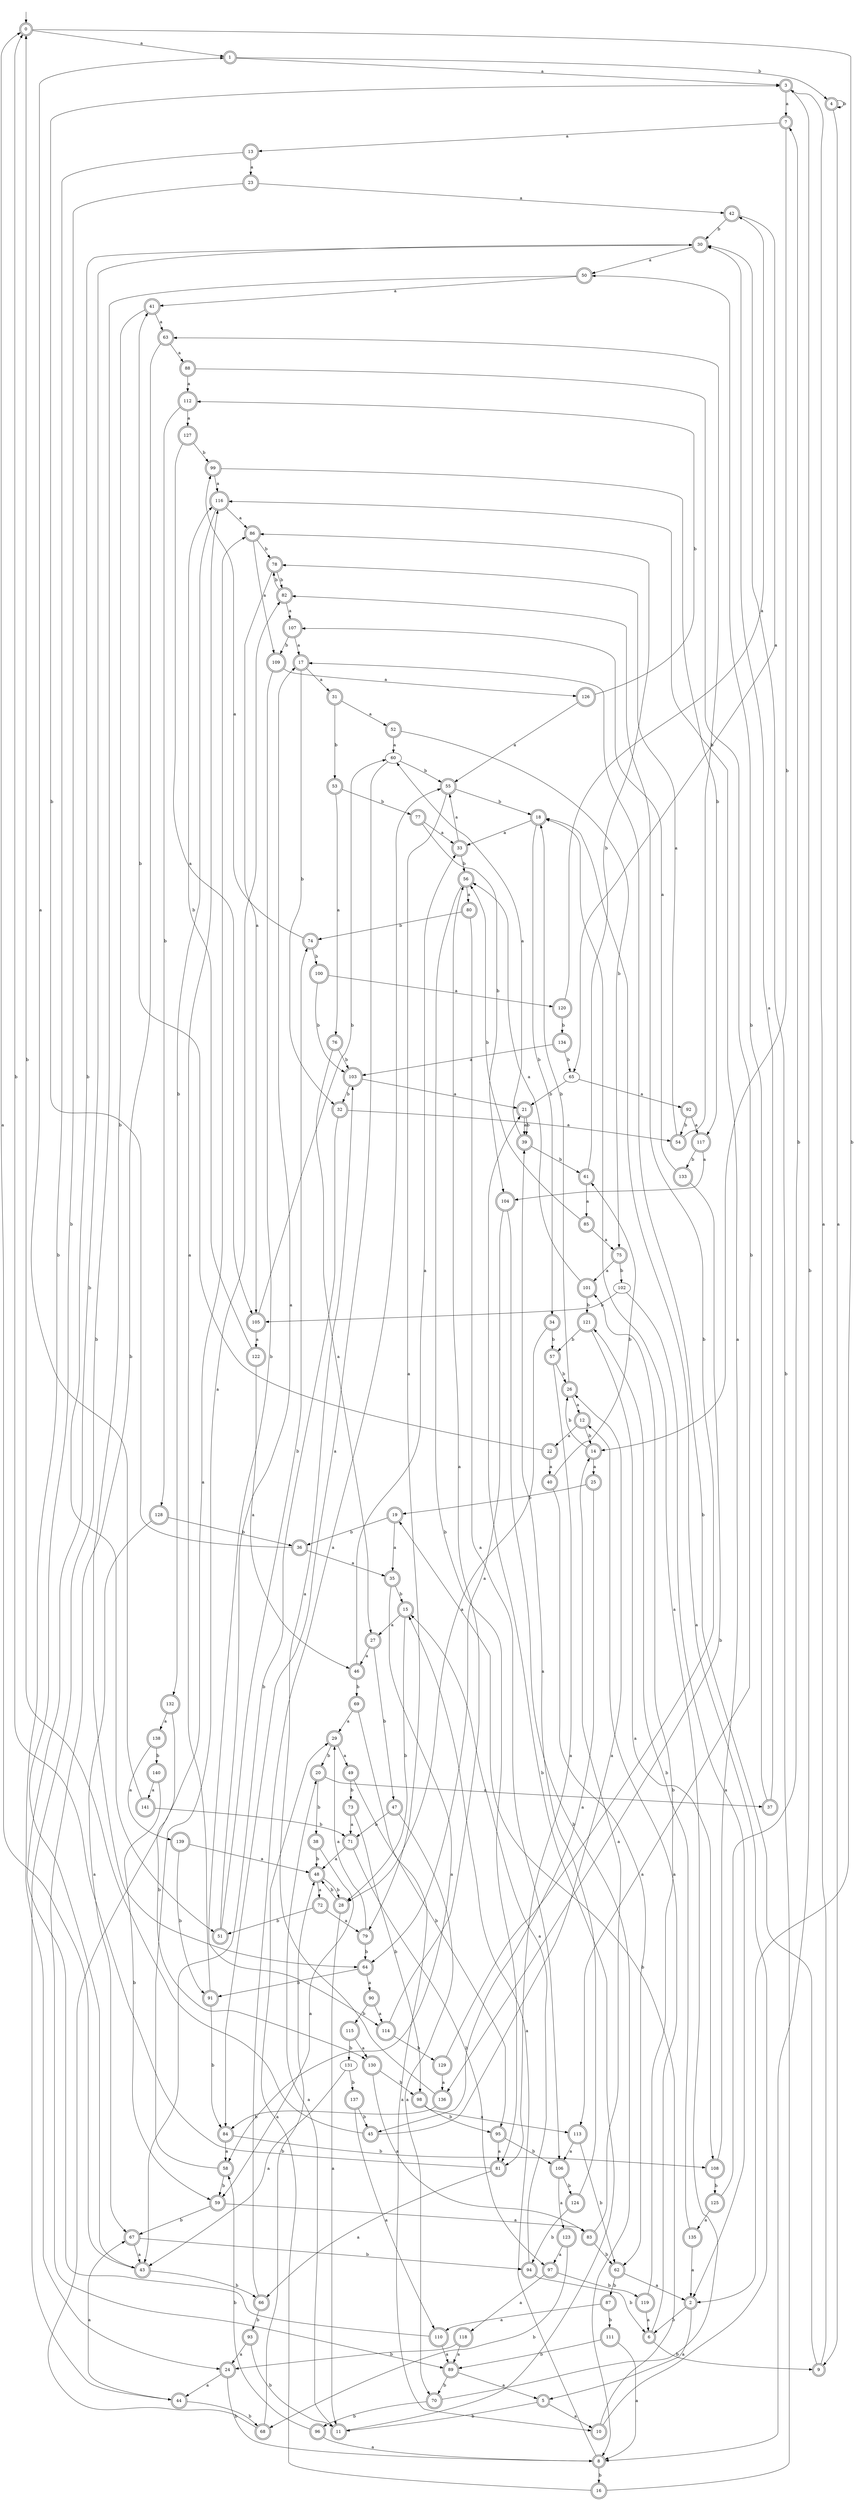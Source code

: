 digraph RandomDFA {
  __start0 [label="", shape=none];
  __start0 -> 0 [label=""];
  0 [shape=circle] [shape=doublecircle]
  0 -> 1 [label="a"]
  0 -> 2 [label="b"]
  1 [shape=doublecircle]
  1 -> 3 [label="a"]
  1 -> 4 [label="b"]
  2 [shape=doublecircle]
  2 -> 5 [label="a"]
  2 -> 6 [label="b"]
  3 [shape=doublecircle]
  3 -> 7 [label="a"]
  3 -> 8 [label="b"]
  4 [shape=doublecircle]
  4 -> 9 [label="a"]
  4 -> 4 [label="b"]
  5 [shape=doublecircle]
  5 -> 10 [label="a"]
  5 -> 11 [label="b"]
  6 [shape=doublecircle]
  6 -> 12 [label="a"]
  6 -> 9 [label="b"]
  7 [shape=doublecircle]
  7 -> 13 [label="a"]
  7 -> 14 [label="b"]
  8 [shape=doublecircle]
  8 -> 15 [label="a"]
  8 -> 16 [label="b"]
  9 [shape=doublecircle]
  9 -> 3 [label="a"]
  9 -> 17 [label="b"]
  10 [shape=doublecircle]
  10 -> 18 [label="a"]
  10 -> 19 [label="b"]
  11 [shape=doublecircle]
  11 -> 20 [label="a"]
  11 -> 21 [label="b"]
  12 [shape=doublecircle]
  12 -> 22 [label="a"]
  12 -> 14 [label="b"]
  13 [shape=doublecircle]
  13 -> 23 [label="a"]
  13 -> 24 [label="b"]
  14 [shape=doublecircle]
  14 -> 25 [label="a"]
  14 -> 26 [label="b"]
  15 [shape=doublecircle]
  15 -> 27 [label="a"]
  15 -> 28 [label="b"]
  16 [shape=doublecircle]
  16 -> 29 [label="a"]
  16 -> 30 [label="b"]
  17 [shape=doublecircle]
  17 -> 31 [label="a"]
  17 -> 32 [label="b"]
  18 [shape=doublecircle]
  18 -> 33 [label="a"]
  18 -> 34 [label="b"]
  19 [shape=doublecircle]
  19 -> 35 [label="a"]
  19 -> 36 [label="b"]
  20 [shape=doublecircle]
  20 -> 37 [label="a"]
  20 -> 38 [label="b"]
  21 [shape=doublecircle]
  21 -> 39 [label="a"]
  21 -> 39 [label="b"]
  22 [shape=doublecircle]
  22 -> 40 [label="a"]
  22 -> 41 [label="b"]
  23 [shape=doublecircle]
  23 -> 42 [label="a"]
  23 -> 43 [label="b"]
  24 [shape=doublecircle]
  24 -> 44 [label="a"]
  24 -> 8 [label="b"]
  25 [shape=doublecircle]
  25 -> 45 [label="a"]
  25 -> 19 [label="b"]
  26 [shape=doublecircle]
  26 -> 12 [label="a"]
  26 -> 18 [label="b"]
  27 [shape=doublecircle]
  27 -> 46 [label="a"]
  27 -> 47 [label="b"]
  28 [shape=doublecircle]
  28 -> 11 [label="a"]
  28 -> 48 [label="b"]
  29 [shape=doublecircle]
  29 -> 49 [label="a"]
  29 -> 20 [label="b"]
  30 [shape=doublecircle]
  30 -> 50 [label="a"]
  30 -> 51 [label="b"]
  31 [shape=doublecircle]
  31 -> 52 [label="a"]
  31 -> 53 [label="b"]
  32 [shape=doublecircle]
  32 -> 54 [label="a"]
  32 -> 43 [label="b"]
  33 [shape=doublecircle]
  33 -> 55 [label="a"]
  33 -> 56 [label="b"]
  34 [shape=doublecircle]
  34 -> 28 [label="a"]
  34 -> 57 [label="b"]
  35 [shape=doublecircle]
  35 -> 58 [label="a"]
  35 -> 15 [label="b"]
  36 [shape=doublecircle]
  36 -> 35 [label="a"]
  36 -> 3 [label="b"]
  37 [shape=doublecircle]
  37 -> 30 [label="a"]
  37 -> 50 [label="b"]
  38 [shape=doublecircle]
  38 -> 59 [label="a"]
  38 -> 48 [label="b"]
  39 [shape=doublecircle]
  39 -> 60 [label="a"]
  39 -> 61 [label="b"]
  40 [shape=doublecircle]
  40 -> 62 [label="a"]
  40 -> 61 [label="b"]
  41 [shape=doublecircle]
  41 -> 63 [label="a"]
  41 -> 64 [label="b"]
  42 [shape=doublecircle]
  42 -> 65 [label="a"]
  42 -> 30 [label="b"]
  43 [shape=doublecircle]
  43 -> 0 [label="a"]
  43 -> 66 [label="b"]
  44 [shape=doublecircle]
  44 -> 67 [label="a"]
  44 -> 68 [label="b"]
  45 [shape=doublecircle]
  45 -> 26 [label="a"]
  45 -> 0 [label="b"]
  46 [shape=doublecircle]
  46 -> 33 [label="a"]
  46 -> 69 [label="b"]
  47 [shape=doublecircle]
  47 -> 70 [label="a"]
  47 -> 71 [label="b"]
  48 [shape=doublecircle]
  48 -> 72 [label="a"]
  48 -> 28 [label="b"]
  49 [shape=doublecircle]
  49 -> 10 [label="a"]
  49 -> 73 [label="b"]
  50 [shape=doublecircle]
  50 -> 41 [label="a"]
  50 -> 44 [label="b"]
  51 [shape=doublecircle]
  51 -> 17 [label="a"]
  51 -> 74 [label="b"]
  52 [shape=doublecircle]
  52 -> 60 [label="a"]
  52 -> 75 [label="b"]
  53 [shape=doublecircle]
  53 -> 76 [label="a"]
  53 -> 77 [label="b"]
  54 [shape=doublecircle]
  54 -> 78 [label="a"]
  54 -> 63 [label="b"]
  55 [shape=doublecircle]
  55 -> 79 [label="a"]
  55 -> 18 [label="b"]
  56 [shape=doublecircle]
  56 -> 80 [label="a"]
  56 -> 81 [label="b"]
  57 [shape=doublecircle]
  57 -> 81 [label="a"]
  57 -> 26 [label="b"]
  58 [shape=doublecircle]
  58 -> 82 [label="a"]
  58 -> 59 [label="b"]
  59 [shape=doublecircle]
  59 -> 83 [label="a"]
  59 -> 67 [label="b"]
  60
  60 -> 84 [label="a"]
  60 -> 55 [label="b"]
  61 [shape=doublecircle]
  61 -> 85 [label="a"]
  61 -> 86 [label="b"]
  62 [shape=doublecircle]
  62 -> 2 [label="a"]
  62 -> 87 [label="b"]
  63 [shape=doublecircle]
  63 -> 88 [label="a"]
  63 -> 89 [label="b"]
  64 [shape=doublecircle]
  64 -> 90 [label="a"]
  64 -> 91 [label="b"]
  65
  65 -> 92 [label="a"]
  65 -> 21 [label="b"]
  66 [shape=doublecircle]
  66 -> 55 [label="a"]
  66 -> 93 [label="b"]
  67 [shape=doublecircle]
  67 -> 43 [label="a"]
  67 -> 94 [label="b"]
  68 [shape=doublecircle]
  68 -> 86 [label="a"]
  68 -> 48 [label="b"]
  69 [shape=doublecircle]
  69 -> 29 [label="a"]
  69 -> 95 [label="b"]
  70 [shape=doublecircle]
  70 -> 18 [label="a"]
  70 -> 96 [label="b"]
  71 [shape=doublecircle]
  71 -> 48 [label="a"]
  71 -> 97 [label="b"]
  72 [shape=doublecircle]
  72 -> 79 [label="a"]
  72 -> 51 [label="b"]
  73 [shape=doublecircle]
  73 -> 71 [label="a"]
  73 -> 98 [label="b"]
  74 [shape=doublecircle]
  74 -> 99 [label="a"]
  74 -> 100 [label="b"]
  75 [shape=doublecircle]
  75 -> 101 [label="a"]
  75 -> 102 [label="b"]
  76 [shape=doublecircle]
  76 -> 27 [label="a"]
  76 -> 103 [label="b"]
  77 [shape=doublecircle]
  77 -> 33 [label="a"]
  77 -> 104 [label="b"]
  78 [shape=doublecircle]
  78 -> 105 [label="a"]
  78 -> 82 [label="b"]
  79 [shape=doublecircle]
  79 -> 29 [label="a"]
  79 -> 64 [label="b"]
  80 [shape=doublecircle]
  80 -> 106 [label="a"]
  80 -> 74 [label="b"]
  81 [shape=doublecircle]
  81 -> 66 [label="a"]
  81 -> 0 [label="b"]
  82 [shape=doublecircle]
  82 -> 107 [label="a"]
  82 -> 78 [label="b"]
  83 [shape=doublecircle]
  83 -> 14 [label="a"]
  83 -> 62 [label="b"]
  84 [shape=doublecircle]
  84 -> 58 [label="a"]
  84 -> 108 [label="b"]
  85 [shape=doublecircle]
  85 -> 75 [label="a"]
  85 -> 56 [label="b"]
  86 [shape=doublecircle]
  86 -> 109 [label="a"]
  86 -> 78 [label="b"]
  87 [shape=doublecircle]
  87 -> 110 [label="a"]
  87 -> 111 [label="b"]
  88 [shape=doublecircle]
  88 -> 112 [label="a"]
  88 -> 113 [label="b"]
  89 [shape=doublecircle]
  89 -> 5 [label="a"]
  89 -> 70 [label="b"]
  90 [shape=doublecircle]
  90 -> 114 [label="a"]
  90 -> 115 [label="b"]
  91 [shape=doublecircle]
  91 -> 116 [label="a"]
  91 -> 84 [label="b"]
  92 [shape=doublecircle]
  92 -> 117 [label="a"]
  92 -> 54 [label="b"]
  93 [shape=doublecircle]
  93 -> 24 [label="a"]
  93 -> 11 [label="b"]
  94 [shape=doublecircle]
  94 -> 15 [label="a"]
  94 -> 6 [label="b"]
  95 [shape=doublecircle]
  95 -> 81 [label="a"]
  95 -> 106 [label="b"]
  96 [shape=doublecircle]
  96 -> 8 [label="a"]
  96 -> 58 [label="b"]
  97 [shape=doublecircle]
  97 -> 118 [label="a"]
  97 -> 119 [label="b"]
  98 [shape=doublecircle]
  98 -> 113 [label="a"]
  98 -> 95 [label="b"]
  99 [shape=doublecircle]
  99 -> 116 [label="a"]
  99 -> 117 [label="b"]
  100 [shape=doublecircle]
  100 -> 120 [label="a"]
  100 -> 103 [label="b"]
  101 [shape=doublecircle]
  101 -> 56 [label="a"]
  101 -> 121 [label="b"]
  102
  102 -> 2 [label="a"]
  102 -> 105 [label="b"]
  103 [shape=doublecircle]
  103 -> 21 [label="a"]
  103 -> 32 [label="b"]
  104 [shape=doublecircle]
  104 -> 64 [label="a"]
  104 -> 8 [label="b"]
  105 [shape=doublecircle]
  105 -> 122 [label="a"]
  105 -> 60 [label="b"]
  106 [shape=doublecircle]
  106 -> 123 [label="a"]
  106 -> 124 [label="b"]
  107 [shape=doublecircle]
  107 -> 17 [label="a"]
  107 -> 109 [label="b"]
  108 [shape=doublecircle]
  108 -> 116 [label="a"]
  108 -> 125 [label="b"]
  109 [shape=doublecircle]
  109 -> 126 [label="a"]
  109 -> 114 [label="b"]
  110 [shape=doublecircle]
  110 -> 89 [label="a"]
  110 -> 30 [label="b"]
  111 [shape=doublecircle]
  111 -> 8 [label="a"]
  111 -> 89 [label="b"]
  112 [shape=doublecircle]
  112 -> 127 [label="a"]
  112 -> 128 [label="b"]
  113 [shape=doublecircle]
  113 -> 106 [label="a"]
  113 -> 62 [label="b"]
  114 [shape=doublecircle]
  114 -> 56 [label="a"]
  114 -> 129 [label="b"]
  115 [shape=doublecircle]
  115 -> 130 [label="a"]
  115 -> 131 [label="b"]
  116 [shape=doublecircle]
  116 -> 86 [label="a"]
  116 -> 132 [label="b"]
  117 [shape=doublecircle]
  117 -> 104 [label="a"]
  117 -> 133 [label="b"]
  118 [shape=doublecircle]
  118 -> 89 [label="a"]
  118 -> 24 [label="b"]
  119 [shape=doublecircle]
  119 -> 6 [label="a"]
  119 -> 101 [label="b"]
  120 [shape=doublecircle]
  120 -> 42 [label="a"]
  120 -> 134 [label="b"]
  121 [shape=doublecircle]
  121 -> 108 [label="a"]
  121 -> 57 [label="b"]
  122 [shape=doublecircle]
  122 -> 46 [label="a"]
  122 -> 116 [label="b"]
  123 [shape=doublecircle]
  123 -> 97 [label="a"]
  123 -> 68 [label="b"]
  124 [shape=doublecircle]
  124 -> 39 [label="a"]
  124 -> 94 [label="b"]
  125 [shape=doublecircle]
  125 -> 135 [label="a"]
  125 -> 7 [label="b"]
  126 [shape=doublecircle]
  126 -> 55 [label="a"]
  126 -> 112 [label="b"]
  127 [shape=doublecircle]
  127 -> 105 [label="a"]
  127 -> 99 [label="b"]
  128 [shape=doublecircle]
  128 -> 67 [label="a"]
  128 -> 36 [label="b"]
  129 [shape=doublecircle]
  129 -> 136 [label="a"]
  129 -> 82 [label="b"]
  130 [shape=doublecircle]
  130 -> 83 [label="a"]
  130 -> 98 [label="b"]
  131
  131 -> 43 [label="a"]
  131 -> 137 [label="b"]
  132 [shape=doublecircle]
  132 -> 138 [label="a"]
  132 -> 130 [label="b"]
  133 [shape=doublecircle]
  133 -> 107 [label="a"]
  133 -> 136 [label="b"]
  134 [shape=doublecircle]
  134 -> 103 [label="a"]
  134 -> 65 [label="b"]
  135 [shape=doublecircle]
  135 -> 2 [label="a"]
  135 -> 121 [label="b"]
  136 [shape=doublecircle]
  136 -> 103 [label="a"]
  136 -> 84 [label="b"]
  137 [shape=doublecircle]
  137 -> 110 [label="a"]
  137 -> 45 [label="b"]
  138 [shape=doublecircle]
  138 -> 139 [label="a"]
  138 -> 140 [label="b"]
  139 [shape=doublecircle]
  139 -> 48 [label="a"]
  139 -> 91 [label="b"]
  140 [shape=doublecircle]
  140 -> 141 [label="a"]
  140 -> 59 [label="b"]
  141 [shape=doublecircle]
  141 -> 1 [label="a"]
  141 -> 71 [label="b"]
}
